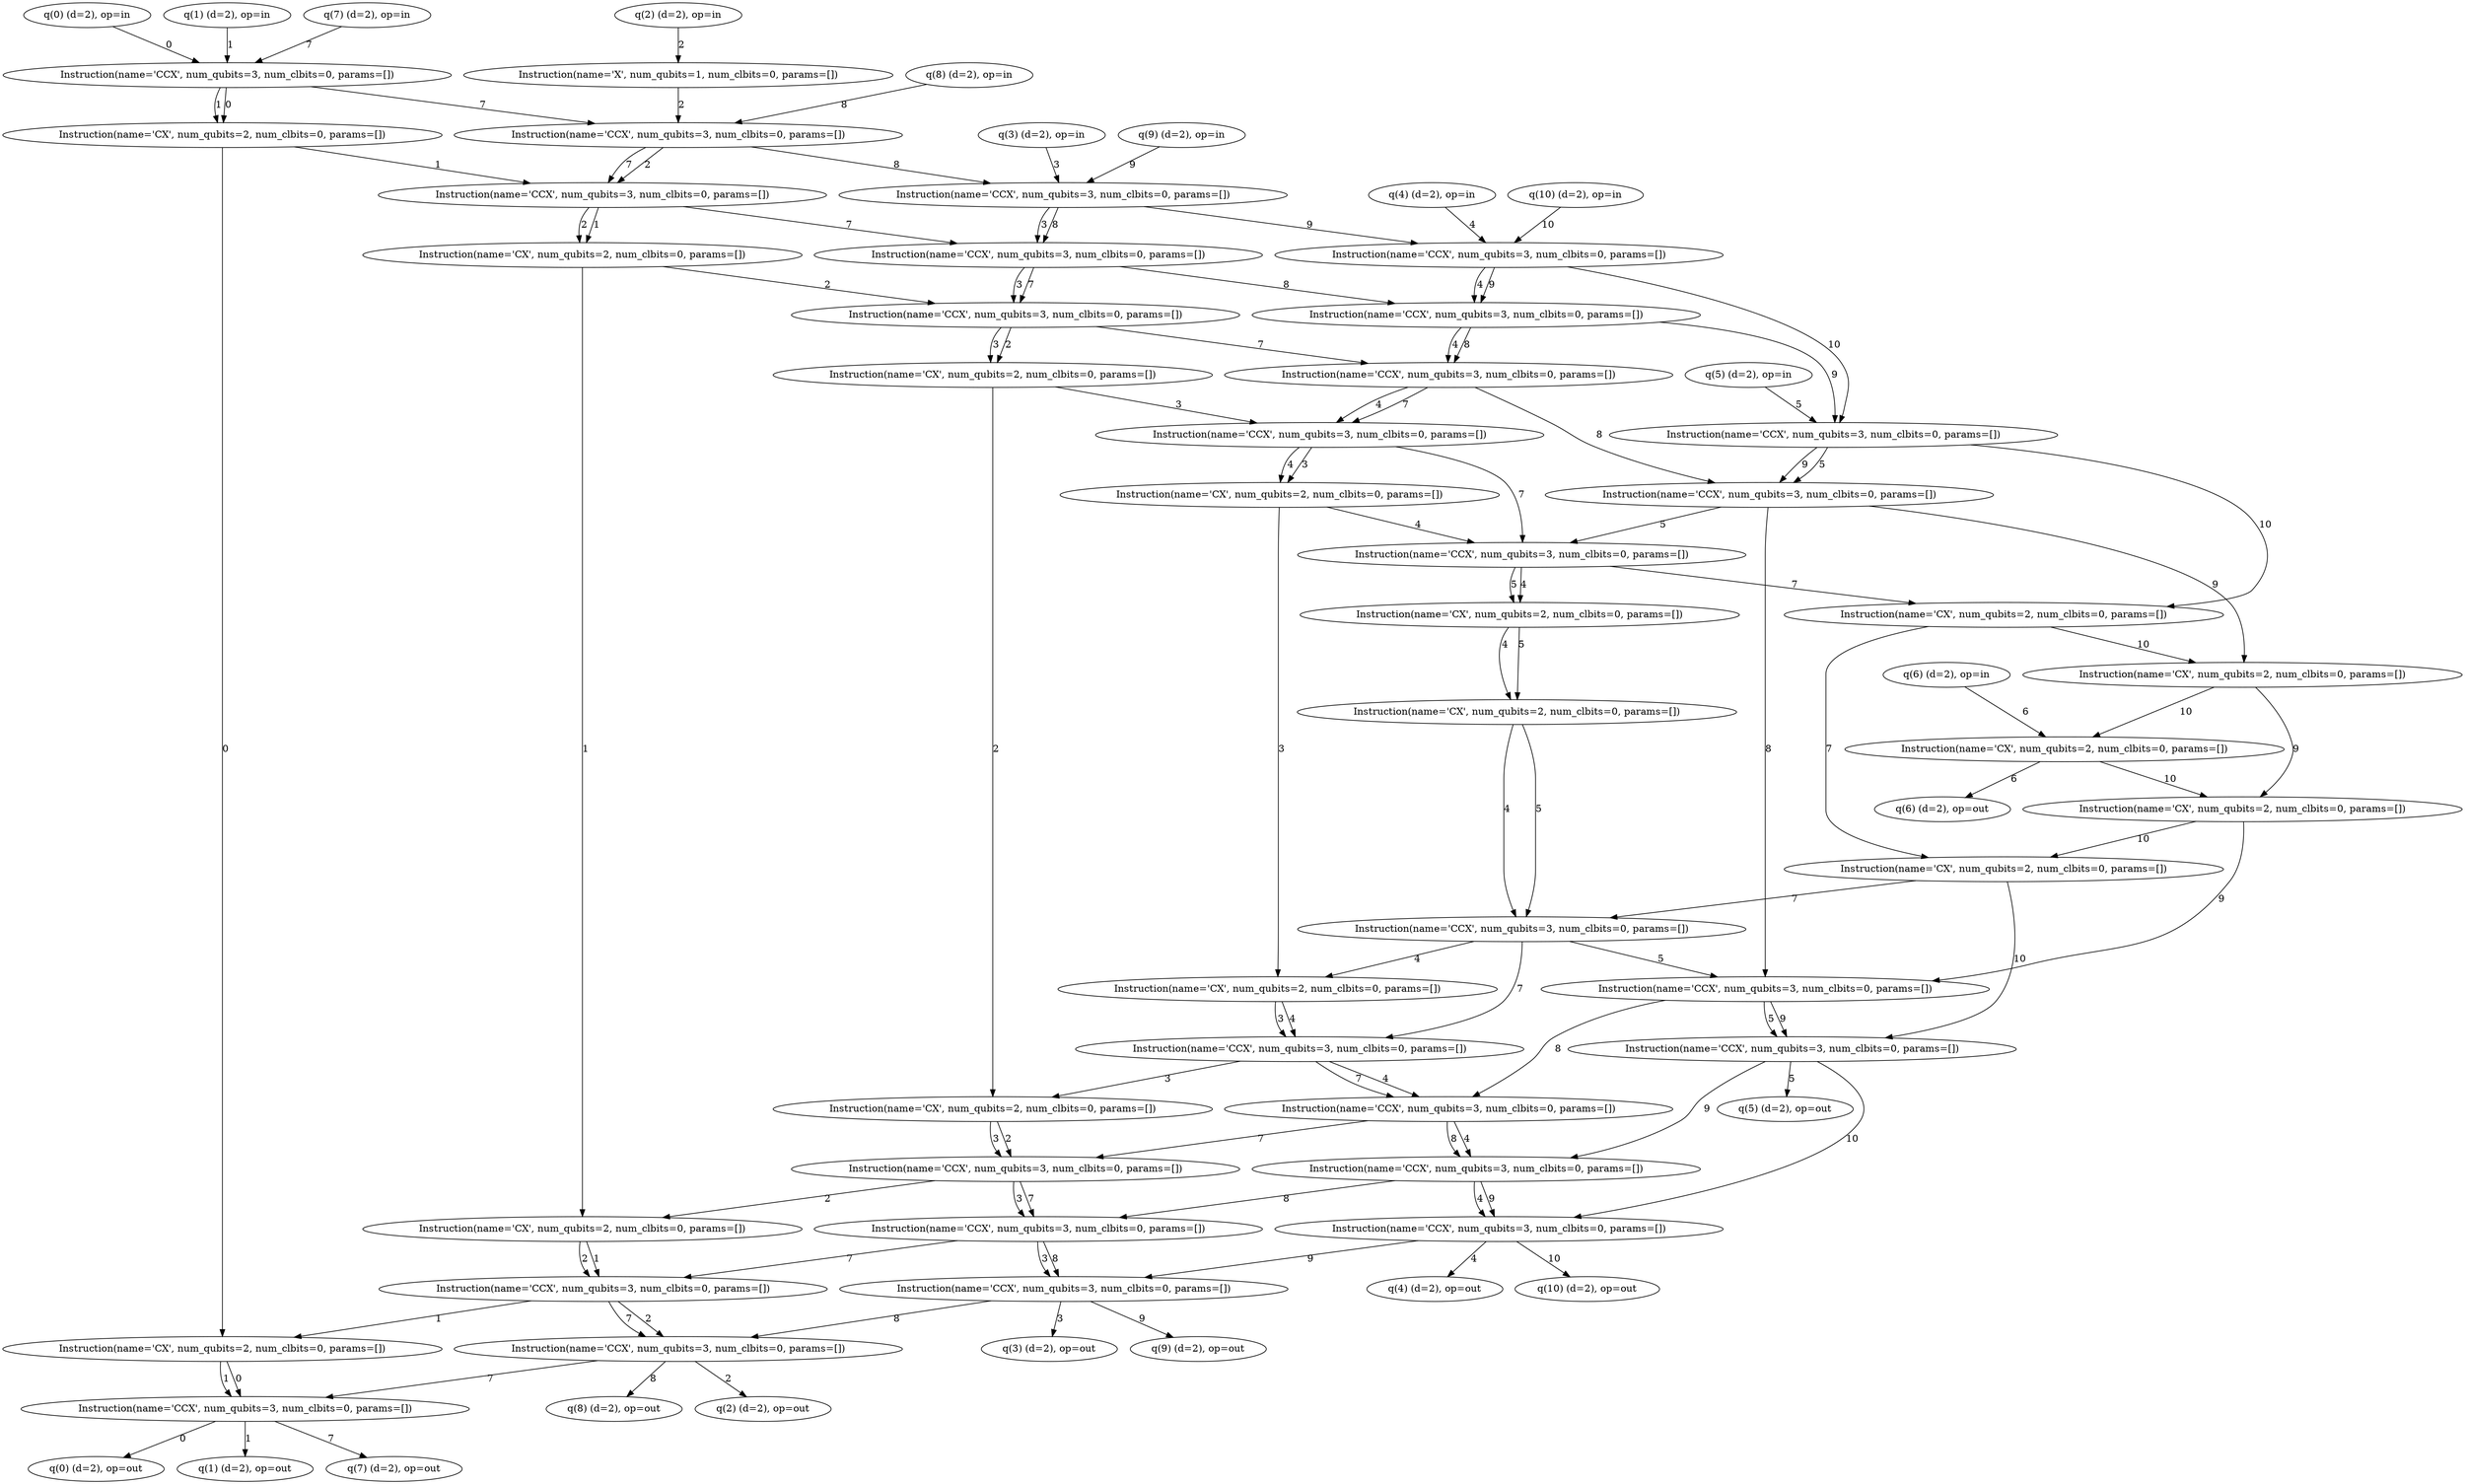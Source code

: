 digraph G {
0 [ancilla=False, label="q(0) (d=2), op=in", matrix="None", qubits="0"];
1 [ancilla=False, label="q(1) (d=2), op=in", matrix="None", qubits="1"];
2 [ancilla=False, label="q(2) (d=2), op=in", matrix="None", qubits="2"];
3 [ancilla=False, label="q(3) (d=2), op=in", matrix="None", qubits="3"];
4 [ancilla=False, label="q(4) (d=2), op=in", matrix="None", qubits="4"];
5 [ancilla=False, label="q(5) (d=2), op=in", matrix="None", qubits="5"];
6 [ancilla=False, label="q(6) (d=2), op=in", matrix="None", qubits="6"];
7 [ancilla=True, label="q(7) (d=2), op=in", matrix="None", qubits="7"];
8 [ancilla=True, label="q(8) (d=2), op=in", matrix="None", qubits="8"];
9 [ancilla=True, label="q(9) (d=2), op=in", matrix="None", qubits="9"];
10 [ancilla=True, label="q(10) (d=2), op=in", matrix="None", qubits="10"];
11 [label="Instruction(name='X', num_qubits=1, num_clbits=0, params=[])", matrix="[[0, 1], [1, 0]]", qubits="2"];
12 [label="Instruction(name='CCX', num_qubits=3, num_clbits=0, params=[])", matrix="[[0, 1], [1, 0]]", qubits="0,1,7"];
13 [label="Instruction(name='CX', num_qubits=2, num_clbits=0, params=[])", matrix="[[0, 1], [1, 0]]", qubits="0,1"];
14 [label="Instruction(name='CCX', num_qubits=3, num_clbits=0, params=[])", matrix="[[0, 1], [1, 0]]", qubits="2,7,8"];
15 [label="Instruction(name='CCX', num_qubits=3, num_clbits=0, params=[])", matrix="[[0, 1], [1, 0]]", qubits="1,2,7"];
16 [label="Instruction(name='CX', num_qubits=2, num_clbits=0, params=[])", matrix="[[0, 1], [1, 0]]", qubits="1,2"];
17 [label="Instruction(name='CCX', num_qubits=3, num_clbits=0, params=[])", matrix="[[0, 1], [1, 0]]", qubits="3,8,9"];
18 [label="Instruction(name='CCX', num_qubits=3, num_clbits=0, params=[])", matrix="[[0, 1], [1, 0]]", qubits="3,7,8"];
19 [label="Instruction(name='CCX', num_qubits=3, num_clbits=0, params=[])", matrix="[[0, 1], [1, 0]]", qubits="2,3,7"];
20 [label="Instruction(name='CX', num_qubits=2, num_clbits=0, params=[])", matrix="[[0, 1], [1, 0]]", qubits="2,3"];
21 [label="Instruction(name='CCX', num_qubits=3, num_clbits=0, params=[])", matrix="[[0, 1], [1, 0]]", qubits="4,9,10"];
22 [label="Instruction(name='CCX', num_qubits=3, num_clbits=0, params=[])", matrix="[[0, 1], [1, 0]]", qubits="4,8,9"];
23 [label="Instruction(name='CCX', num_qubits=3, num_clbits=0, params=[])", matrix="[[0, 1], [1, 0]]", qubits="4,7,8"];
24 [label="Instruction(name='CCX', num_qubits=3, num_clbits=0, params=[])", matrix="[[0, 1], [1, 0]]", qubits="3,4,7"];
25 [label="Instruction(name='CX', num_qubits=2, num_clbits=0, params=[])", matrix="[[0, 1], [1, 0]]", qubits="3,4"];
26 [label="Instruction(name='CCX', num_qubits=3, num_clbits=0, params=[])", matrix="[[0, 1], [1, 0]]", qubits="5,9,10"];
27 [label="Instruction(name='CCX', num_qubits=3, num_clbits=0, params=[])", matrix="[[0, 1], [1, 0]]", qubits="5,8,9"];
28 [label="Instruction(name='CCX', num_qubits=3, num_clbits=0, params=[])", matrix="[[0, 1], [1, 0]]", qubits="4,5,7"];
29 [label="Instruction(name='CX', num_qubits=2, num_clbits=0, params=[])", matrix="[[0, 1], [1, 0]]", qubits="4,5"];
30 [label="Instruction(name='CX', num_qubits=2, num_clbits=0, params=[])", matrix="[[0, 1], [1, 0]]", qubits="4,5"];
31 [label="Instruction(name='CX', num_qubits=2, num_clbits=0, params=[])", matrix="[[0, 1], [1, 0]]", qubits="7,10"];
32 [label="Instruction(name='CX', num_qubits=2, num_clbits=0, params=[])", matrix="[[0, 1], [1, 0]]", qubits="9,10"];
33 [label="Instruction(name='CX', num_qubits=2, num_clbits=0, params=[])", matrix="[[0, 1], [1, 0]]", qubits="10,6"];
34 [label="Instruction(name='CX', num_qubits=2, num_clbits=0, params=[])", matrix="[[0, 1], [1, 0]]", qubits="9,10"];
35 [label="Instruction(name='CX', num_qubits=2, num_clbits=0, params=[])", matrix="[[0, 1], [1, 0]]", qubits="7,10"];
36 [label="Instruction(name='CCX', num_qubits=3, num_clbits=0, params=[])", matrix="[[0, 1], [1, 0]]", qubits="4,5,7"];
37 [label="Instruction(name='CX', num_qubits=2, num_clbits=0, params=[])", matrix="[[0, 1], [1, 0]]", qubits="3,4"];
38 [label="Instruction(name='CCX', num_qubits=3, num_clbits=0, params=[])", matrix="[[0, 1], [1, 0]]", qubits="3,4,7"];
39 [label="Instruction(name='CX', num_qubits=2, num_clbits=0, params=[])", matrix="[[0, 1], [1, 0]]", qubits="2,3"];
40 [label="Instruction(name='CCX', num_qubits=3, num_clbits=0, params=[])", matrix="[[0, 1], [1, 0]]", qubits="5,8,9"];
41 [label="Instruction(name='CCX', num_qubits=3, num_clbits=0, params=[])", matrix="[[0, 1], [1, 0]]", qubits="4,7,8"];
42 [label="Instruction(name='CCX', num_qubits=3, num_clbits=0, params=[])", matrix="[[0, 1], [1, 0]]", qubits="2,3,7"];
43 [label="Instruction(name='CX', num_qubits=2, num_clbits=0, params=[])", matrix="[[0, 1], [1, 0]]", qubits="1,2"];
44 [label="Instruction(name='CCX', num_qubits=3, num_clbits=0, params=[])", matrix="[[0, 1], [1, 0]]", qubits="5,9,10"];
45 [label="Instruction(name='CCX', num_qubits=3, num_clbits=0, params=[])", matrix="[[0, 1], [1, 0]]", qubits="4,8,9"];
46 [label="Instruction(name='CCX', num_qubits=3, num_clbits=0, params=[])", matrix="[[0, 1], [1, 0]]", qubits="3,7,8"];
47 [label="Instruction(name='CCX', num_qubits=3, num_clbits=0, params=[])", matrix="[[0, 1], [1, 0]]", qubits="1,2,7"];
48 [label="Instruction(name='CX', num_qubits=2, num_clbits=0, params=[])", matrix="[[0, 1], [1, 0]]", qubits="0,1"];
49 [label="Instruction(name='CCX', num_qubits=3, num_clbits=0, params=[])", matrix="[[0, 1], [1, 0]]", qubits="4,9,10"];
50 [label="Instruction(name='CCX', num_qubits=3, num_clbits=0, params=[])", matrix="[[0, 1], [1, 0]]", qubits="3,8,9"];
51 [label="Instruction(name='CCX', num_qubits=3, num_clbits=0, params=[])", matrix="[[0, 1], [1, 0]]", qubits="2,7,8"];
52 [label="Instruction(name='CCX', num_qubits=3, num_clbits=0, params=[])", matrix="[[0, 1], [1, 0]]", qubits="0,1,7"];
53 [ancilla=False, label="q(0) (d=2), op=out", matrix="None", qubits="0"];
54 [ancilla=False, label="q(1) (d=2), op=out", matrix="None", qubits="1"];
55 [ancilla=False, label="q(2) (d=2), op=out", matrix="None", qubits="2"];
56 [ancilla=False, label="q(3) (d=2), op=out", matrix="None", qubits="3"];
57 [ancilla=False, label="q(4) (d=2), op=out", matrix="None", qubits="4"];
58 [ancilla=False, label="q(5) (d=2), op=out", matrix="None", qubits="5"];
59 [ancilla=False, label="q(6) (d=2), op=out", matrix="None", qubits="6"];
60 [ancilla=True, label="q(7) (d=2), op=out", matrix="None", qubits="7"];
61 [ancilla=True, label="q(8) (d=2), op=out", matrix="None", qubits="8"];
62 [ancilla=True, label="q(9) (d=2), op=out", matrix="None", qubits="9"];
63 [ancilla=True, label="q(10) (d=2), op=out", matrix="None", qubits="10"];
2 -> 11  [label=2];
0 -> 12  [label=0];
1 -> 12  [label=1];
7 -> 12  [label=7];
12 -> 13  [label=0];
12 -> 13  [label=1];
11 -> 14  [label=2];
12 -> 14  [label=7];
8 -> 14  [label=8];
13 -> 15  [label=1];
14 -> 15  [label=2];
14 -> 15  [label=7];
15 -> 16  [label=1];
15 -> 16  [label=2];
3 -> 17  [label=3];
14 -> 17  [label=8];
9 -> 17  [label=9];
17 -> 18  [label=3];
15 -> 18  [label=7];
17 -> 18  [label=8];
16 -> 19  [label=2];
18 -> 19  [label=3];
18 -> 19  [label=7];
19 -> 20  [label=2];
19 -> 20  [label=3];
4 -> 21  [label=4];
17 -> 21  [label=9];
10 -> 21  [label=10];
21 -> 22  [label=4];
18 -> 22  [label=8];
21 -> 22  [label=9];
22 -> 23  [label=4];
19 -> 23  [label=7];
22 -> 23  [label=8];
20 -> 24  [label=3];
23 -> 24  [label=4];
23 -> 24  [label=7];
24 -> 25  [label=3];
24 -> 25  [label=4];
5 -> 26  [label=5];
22 -> 26  [label=9];
21 -> 26  [label=10];
26 -> 27  [label=5];
23 -> 27  [label=8];
26 -> 27  [label=9];
25 -> 28  [label=4];
27 -> 28  [label=5];
24 -> 28  [label=7];
28 -> 29  [label=4];
28 -> 29  [label=5];
29 -> 30  [label=4];
29 -> 30  [label=5];
28 -> 31  [label=7];
26 -> 31  [label=10];
27 -> 32  [label=9];
31 -> 32  [label=10];
32 -> 33  [label=10];
6 -> 33  [label=6];
32 -> 34  [label=9];
33 -> 34  [label=10];
31 -> 35  [label=7];
34 -> 35  [label=10];
30 -> 36  [label=4];
30 -> 36  [label=5];
35 -> 36  [label=7];
25 -> 37  [label=3];
36 -> 37  [label=4];
37 -> 38  [label=3];
37 -> 38  [label=4];
36 -> 38  [label=7];
20 -> 39  [label=2];
38 -> 39  [label=3];
36 -> 40  [label=5];
27 -> 40  [label=8];
34 -> 40  [label=9];
38 -> 41  [label=4];
38 -> 41  [label=7];
40 -> 41  [label=8];
39 -> 42  [label=2];
39 -> 42  [label=3];
41 -> 42  [label=7];
16 -> 43  [label=1];
42 -> 43  [label=2];
40 -> 44  [label=5];
40 -> 44  [label=9];
35 -> 44  [label=10];
41 -> 45  [label=4];
41 -> 45  [label=8];
44 -> 45  [label=9];
42 -> 46  [label=3];
42 -> 46  [label=7];
45 -> 46  [label=8];
43 -> 47  [label=1];
43 -> 47  [label=2];
46 -> 47  [label=7];
13 -> 48  [label=0];
47 -> 48  [label=1];
45 -> 49  [label=4];
45 -> 49  [label=9];
44 -> 49  [label=10];
46 -> 50  [label=3];
46 -> 50  [label=8];
49 -> 50  [label=9];
47 -> 51  [label=2];
47 -> 51  [label=7];
50 -> 51  [label=8];
48 -> 52  [label=0];
48 -> 52  [label=1];
51 -> 52  [label=7];
52 -> 53  [label=0];
52 -> 54  [label=1];
51 -> 55  [label=2];
50 -> 56  [label=3];
49 -> 57  [label=4];
44 -> 58  [label=5];
33 -> 59  [label=6];
52 -> 60  [label=7];
51 -> 61  [label=8];
50 -> 62  [label=9];
49 -> 63  [label=10];
}
